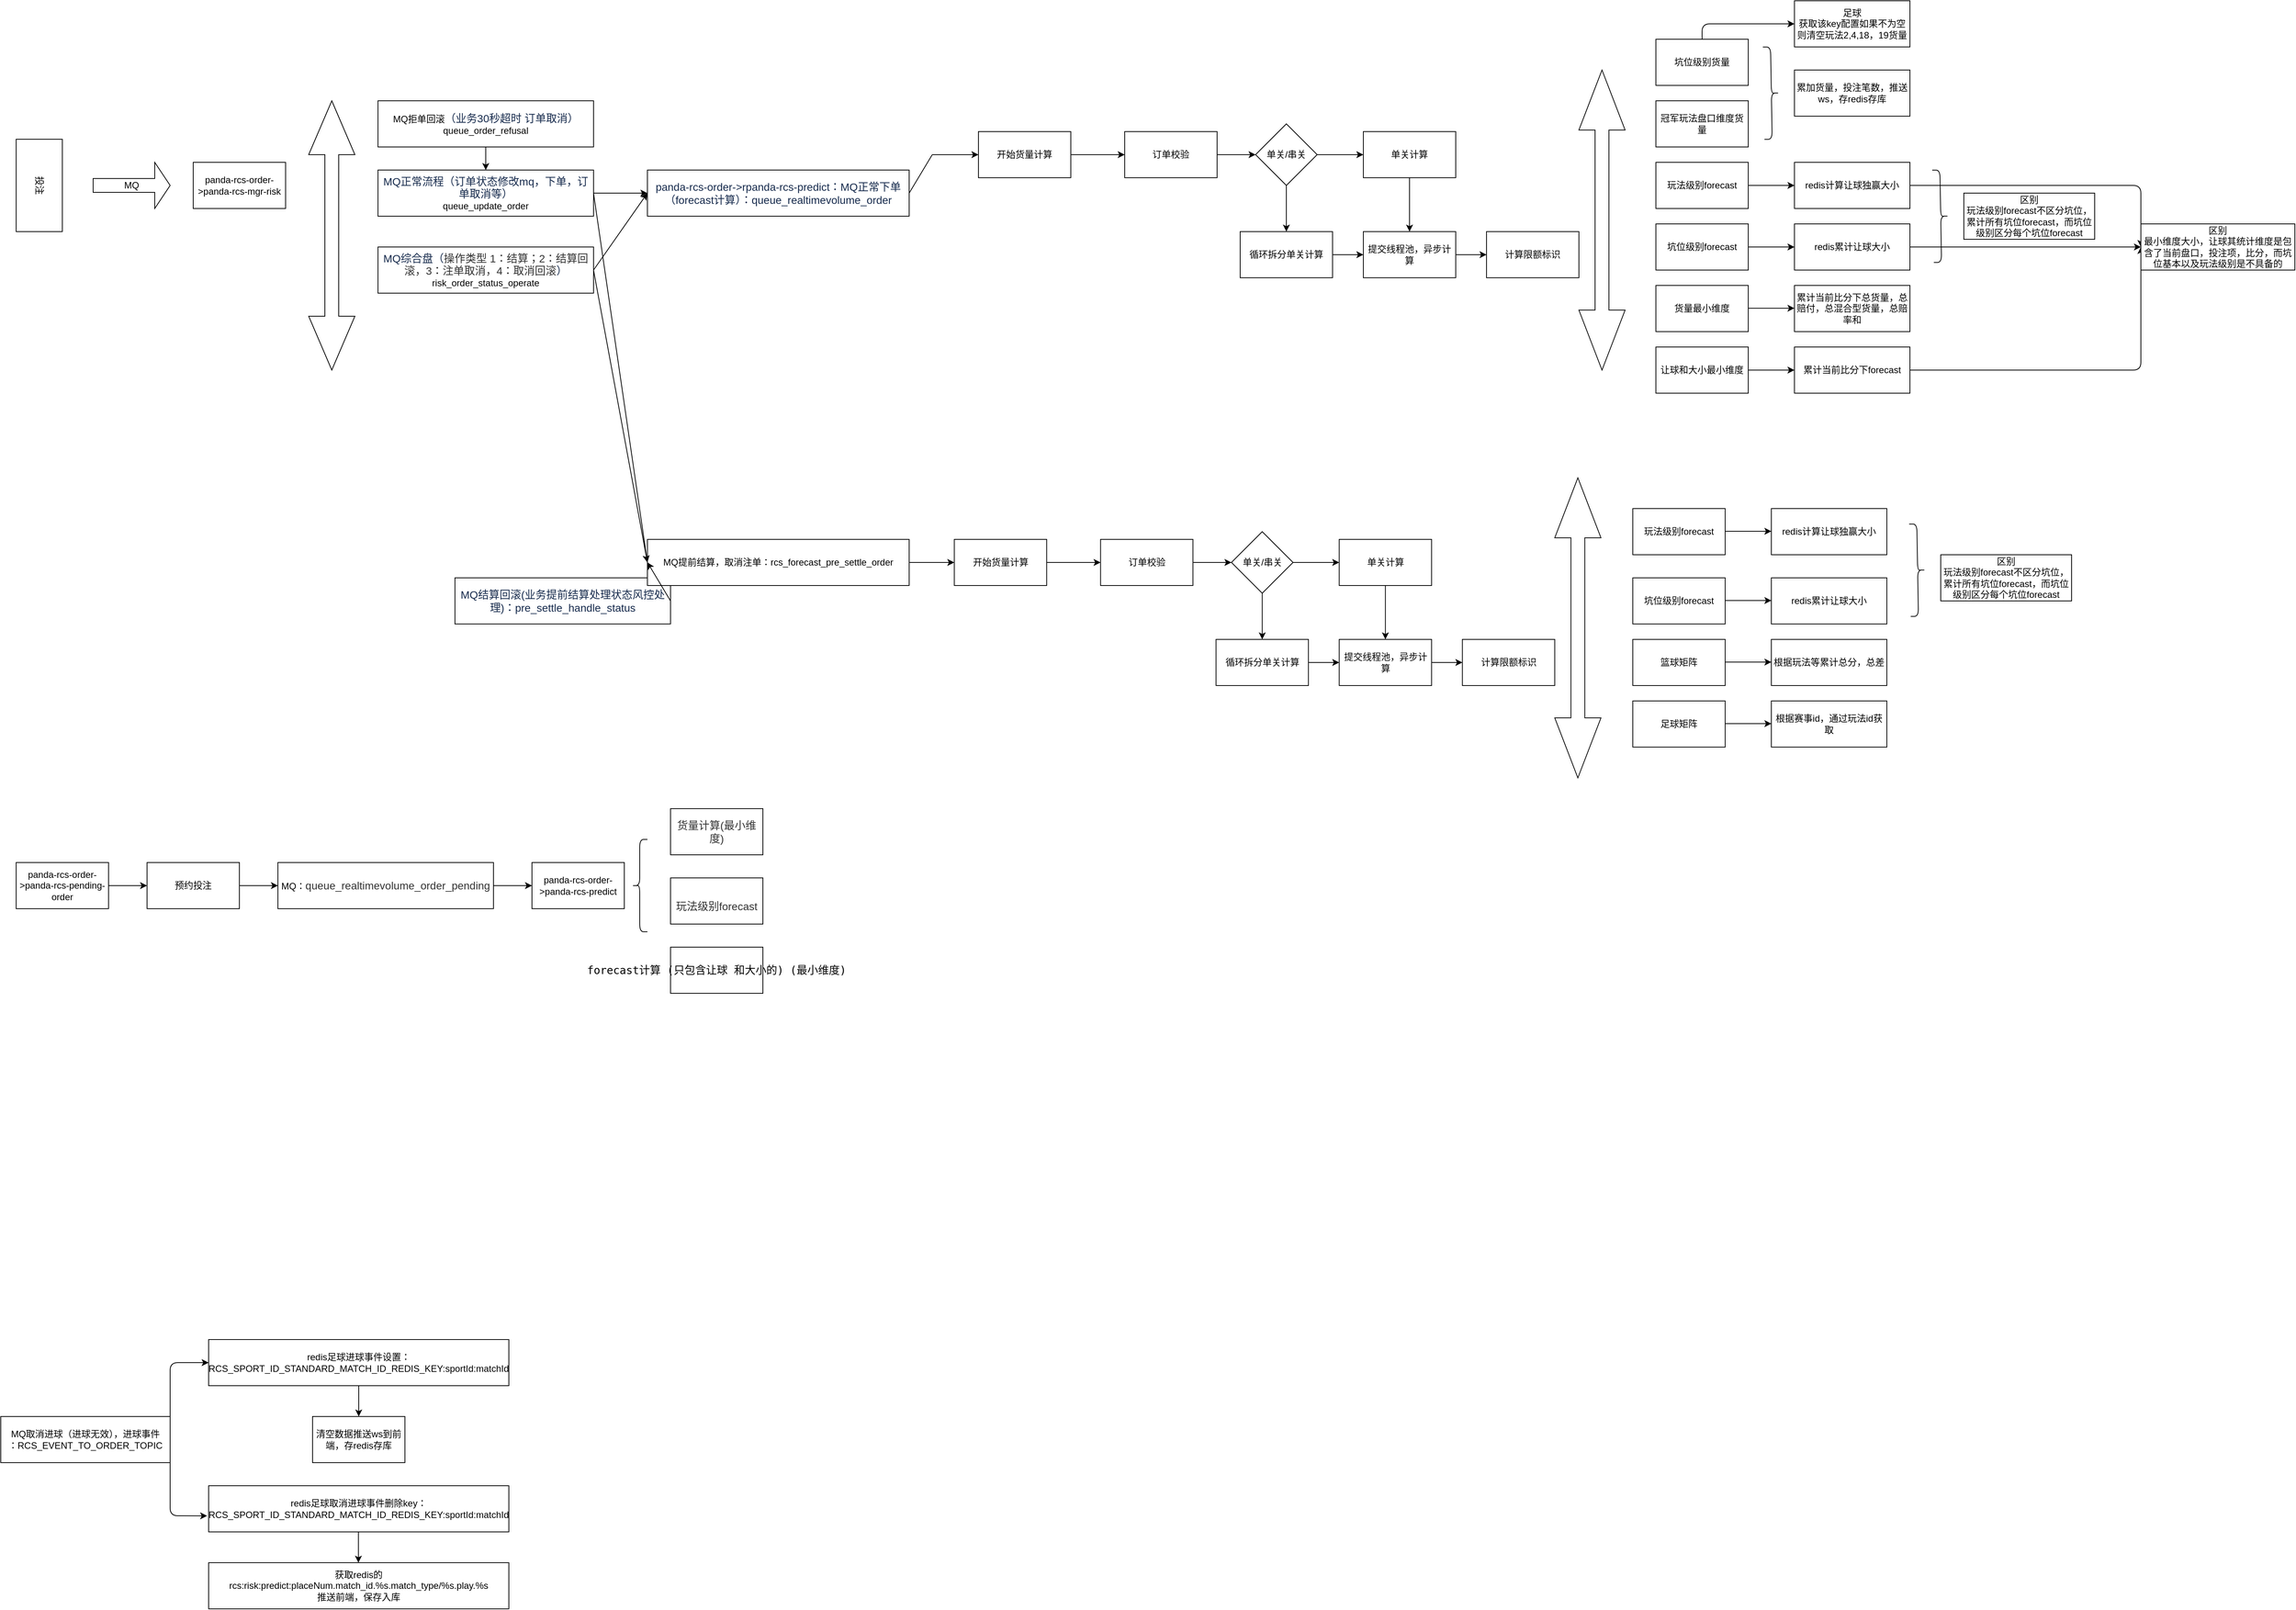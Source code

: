 <mxfile version="13.9.9" type="device"><diagram id="II4olIX8VyzluAFViVc2" name="第 1 页"><mxGraphModel dx="2249" dy="822" grid="1" gridSize="10" guides="1" tooltips="1" connect="1" arrows="1" fold="1" page="1" pageScale="1" pageWidth="827" pageHeight="1169" math="0" shadow="0"><root><mxCell id="0"/><mxCell id="1" parent="0"/><mxCell id="mx_juEQzQ6O7P_k5Ut6b-1" value="投注" style="rounded=0;whiteSpace=wrap;html=1;rotation=90;" parent="1" vertex="1"><mxGeometry x="-110" y="270" width="120" height="60" as="geometry"/></mxCell><mxCell id="mx_juEQzQ6O7P_k5Ut6b-2" value="MQ" style="shape=singleArrow;whiteSpace=wrap;html=1;" parent="1" vertex="1"><mxGeometry x="20" y="270" width="100" height="60" as="geometry"/></mxCell><mxCell id="mx_juEQzQ6O7P_k5Ut6b-3" value="panda-rcs-order-&amp;gt;panda-rcs-mgr-risk" style="rounded=0;whiteSpace=wrap;html=1;" parent="1" vertex="1"><mxGeometry x="150" y="270" width="120" height="60" as="geometry"/></mxCell><mxCell id="mx_juEQzQ6O7P_k5Ut6b-4" value="MQ拒单回滚&lt;span style=&quot;color: rgb(23 , 43 , 77) ; font-family: , &amp;#34;blinkmacsystemfont&amp;#34; , &amp;#34;segoe ui&amp;#34; , &amp;#34;roboto&amp;#34; , &amp;#34;oxygen&amp;#34; , &amp;#34;ubuntu&amp;#34; , &amp;#34;fira sans&amp;#34; , &amp;#34;droid sans&amp;#34; , &amp;#34;helvetica neue&amp;#34; , sans-serif ; font-size: 14px ; background-color: rgb(255 , 255 , 255)&quot;&gt;（业务30秒超时 订单取消）&lt;/span&gt;&lt;br&gt;queue_order_refusal" style="rounded=0;whiteSpace=wrap;html=1;" parent="1" vertex="1"><mxGeometry x="390" y="190" width="280" height="60" as="geometry"/></mxCell><mxCell id="mx_juEQzQ6O7P_k5Ut6b-5" value="&lt;span style=&quot;color: rgb(23 , 43 , 77) ; font-family: , &amp;#34;blinkmacsystemfont&amp;#34; , &amp;#34;segoe ui&amp;#34; , &amp;#34;roboto&amp;#34; , &amp;#34;oxygen&amp;#34; , &amp;#34;ubuntu&amp;#34; , &amp;#34;fira sans&amp;#34; , &amp;#34;droid sans&amp;#34; , &amp;#34;helvetica neue&amp;#34; , sans-serif ; font-size: 14px ; background-color: rgb(255 , 255 , 255)&quot;&gt;MQ正常流程（订单状态修改mq，下单，订单取消等）&lt;/span&gt;&lt;br&gt;queue_update_order" style="rounded=0;whiteSpace=wrap;html=1;" parent="1" vertex="1"><mxGeometry x="390" y="280" width="280" height="60" as="geometry"/></mxCell><mxCell id="mx_juEQzQ6O7P_k5Ut6b-6" value="&lt;span style=&quot;color: rgb(23 , 43 , 77) ; font-family: , &amp;#34;blinkmacsystemfont&amp;#34; , &amp;#34;segoe ui&amp;#34; , &amp;#34;roboto&amp;#34; , &amp;#34;oxygen&amp;#34; , &amp;#34;ubuntu&amp;#34; , &amp;#34;fira sans&amp;#34; , &amp;#34;droid sans&amp;#34; , &amp;#34;helvetica neue&amp;#34; , sans-serif ; font-size: 14px ; background-color: rgb(255 , 255 , 255)&quot;&gt;MQ综合盘（&lt;/span&gt;&lt;span style=&quot;color: rgb(51 , 51 , 51) ; font-family: &amp;#34;helvetica neue&amp;#34; , &amp;#34;helvetica&amp;#34; , &amp;#34;pingfang sc&amp;#34; , &amp;#34;tahoma&amp;#34; , &amp;#34;arial&amp;#34; , sans-serif , ; font-size: 14px ; background-color: rgb(255 , 255 , 255)&quot;&gt;操作类型 1：结算；2：结算回滚，3：注单取消，4：取消回滚&lt;/span&gt;&lt;span style=&quot;color: rgb(23 , 43 , 77) ; font-family: , &amp;#34;blinkmacsystemfont&amp;#34; , &amp;#34;segoe ui&amp;#34; , &amp;#34;roboto&amp;#34; , &amp;#34;oxygen&amp;#34; , &amp;#34;ubuntu&amp;#34; , &amp;#34;fira sans&amp;#34; , &amp;#34;droid sans&amp;#34; , &amp;#34;helvetica neue&amp;#34; , sans-serif ; font-size: 14px ; background-color: rgb(255 , 255 , 255)&quot;&gt;）&lt;/span&gt;&lt;br&gt;risk_order_status_operate" style="rounded=0;whiteSpace=wrap;html=1;" parent="1" vertex="1"><mxGeometry x="390" y="380" width="280" height="60" as="geometry"/></mxCell><mxCell id="mx_juEQzQ6O7P_k5Ut6b-9" value="" style="endArrow=classic;html=1;exitX=0.5;exitY=1;exitDx=0;exitDy=0;entryX=0.5;entryY=0;entryDx=0;entryDy=0;" parent="1" source="mx_juEQzQ6O7P_k5Ut6b-4" target="mx_juEQzQ6O7P_k5Ut6b-5" edge="1"><mxGeometry width="50" height="50" relative="1" as="geometry"><mxPoint x="780" y="290" as="sourcePoint"/><mxPoint x="830" y="240" as="targetPoint"/></mxGeometry></mxCell><mxCell id="mx_juEQzQ6O7P_k5Ut6b-10" value="&lt;span style=&quot;background-color: rgb(255 , 255 , 255)&quot;&gt;&lt;font color=&quot;#172b4d&quot;&gt;&lt;span style=&quot;font-size: 14px&quot;&gt;panda-rcs-order-&amp;gt;rpanda-rcs-predict：MQ正常下单（forecast计算）：queue_realtimevolume_order&lt;/span&gt;&lt;/font&gt;&lt;/span&gt;" style="rounded=0;whiteSpace=wrap;html=1;" parent="1" vertex="1"><mxGeometry x="740" y="280" width="340" height="60" as="geometry"/></mxCell><mxCell id="mx_juEQzQ6O7P_k5Ut6b-14" value="" style="endArrow=classic;html=1;exitX=1;exitY=0.5;exitDx=0;exitDy=0;entryX=0;entryY=0.5;entryDx=0;entryDy=0;" parent="1" source="mx_juEQzQ6O7P_k5Ut6b-5" target="_AdeX7qbnGmQySAtvxyV-44" edge="1"><mxGeometry width="50" height="50" relative="1" as="geometry"><mxPoint x="670" y="350" as="sourcePoint"/><mxPoint x="719" y="510" as="targetPoint"/></mxGeometry></mxCell><mxCell id="mx_juEQzQ6O7P_k5Ut6b-19" value="" style="endArrow=classic;html=1;exitX=1;exitY=0.5;exitDx=0;exitDy=0;entryX=0;entryY=0.5;entryDx=0;entryDy=0;" parent="1" source="mx_juEQzQ6O7P_k5Ut6b-5" target="mx_juEQzQ6O7P_k5Ut6b-10" edge="1"><mxGeometry width="50" height="50" relative="1" as="geometry"><mxPoint x="700" y="300" as="sourcePoint"/><mxPoint x="720" y="220" as="targetPoint"/></mxGeometry></mxCell><mxCell id="mx_juEQzQ6O7P_k5Ut6b-21" value="" style="endArrow=classic;html=1;exitX=1;exitY=0.5;exitDx=0;exitDy=0;entryX=0;entryY=0.5;entryDx=0;entryDy=0;" parent="1" source="mx_juEQzQ6O7P_k5Ut6b-6" target="mx_juEQzQ6O7P_k5Ut6b-10" edge="1"><mxGeometry width="50" height="50" relative="1" as="geometry"><mxPoint x="820" y="470" as="sourcePoint"/><mxPoint x="726" y="227" as="targetPoint"/></mxGeometry></mxCell><mxCell id="mx_juEQzQ6O7P_k5Ut6b-24" value="" style="shape=doubleArrow;direction=south;whiteSpace=wrap;html=1;" parent="1" vertex="1"><mxGeometry x="300" y="190" width="60" height="350" as="geometry"/></mxCell><mxCell id="mx_juEQzQ6O7P_k5Ut6b-25" value="" style="endArrow=classic;html=1;" parent="1" edge="1"><mxGeometry width="50" height="50" relative="1" as="geometry"><mxPoint x="1110" y="260" as="sourcePoint"/><mxPoint x="1170" y="260" as="targetPoint"/></mxGeometry></mxCell><mxCell id="mx_juEQzQ6O7P_k5Ut6b-26" value="开始货量计算" style="rounded=0;whiteSpace=wrap;html=1;" parent="1" vertex="1"><mxGeometry x="1170" y="230" width="120" height="60" as="geometry"/></mxCell><mxCell id="mx_juEQzQ6O7P_k5Ut6b-27" value="订单校验" style="rounded=0;whiteSpace=wrap;html=1;" parent="1" vertex="1"><mxGeometry x="1360" y="230" width="120" height="60" as="geometry"/></mxCell><mxCell id="mx_juEQzQ6O7P_k5Ut6b-28" value="单关/串关" style="rhombus;whiteSpace=wrap;html=1;" parent="1" vertex="1"><mxGeometry x="1530" y="220" width="80" height="80" as="geometry"/></mxCell><mxCell id="mx_juEQzQ6O7P_k5Ut6b-29" value="" style="endArrow=classic;html=1;exitX=0.5;exitY=1;exitDx=0;exitDy=0;entryX=0.5;entryY=0;entryDx=0;entryDy=0;" parent="1" source="mx_juEQzQ6O7P_k5Ut6b-28" target="mx_juEQzQ6O7P_k5Ut6b-30" edge="1"><mxGeometry width="50" height="50" relative="1" as="geometry"><mxPoint x="1580" y="400" as="sourcePoint"/><mxPoint x="1560" y="360" as="targetPoint"/></mxGeometry></mxCell><mxCell id="mx_juEQzQ6O7P_k5Ut6b-30" value="循环拆分单关计算" style="rounded=0;whiteSpace=wrap;html=1;" parent="1" vertex="1"><mxGeometry x="1510" y="360" width="120" height="60" as="geometry"/></mxCell><mxCell id="mx_juEQzQ6O7P_k5Ut6b-31" value="" style="endArrow=classic;html=1;exitX=1;exitY=0.5;exitDx=0;exitDy=0;" parent="1" source="mx_juEQzQ6O7P_k5Ut6b-28" edge="1"><mxGeometry width="50" height="50" relative="1" as="geometry"><mxPoint x="1610" y="300" as="sourcePoint"/><mxPoint x="1670" y="260" as="targetPoint"/></mxGeometry></mxCell><mxCell id="mx_juEQzQ6O7P_k5Ut6b-33" value="" style="endArrow=classic;html=1;" parent="1" source="mx_juEQzQ6O7P_k5Ut6b-27" edge="1"><mxGeometry width="50" height="50" relative="1" as="geometry"><mxPoint x="1480" y="310" as="sourcePoint"/><mxPoint x="1530" y="260" as="targetPoint"/></mxGeometry></mxCell><mxCell id="mx_juEQzQ6O7P_k5Ut6b-34" value="" style="endArrow=classic;html=1;exitX=1;exitY=0.5;exitDx=0;exitDy=0;" parent="1" source="mx_juEQzQ6O7P_k5Ut6b-26" target="mx_juEQzQ6O7P_k5Ut6b-27" edge="1"><mxGeometry width="50" height="50" relative="1" as="geometry"><mxPoint x="1350" y="230" as="sourcePoint"/><mxPoint x="1400" y="180" as="targetPoint"/></mxGeometry></mxCell><mxCell id="mx_juEQzQ6O7P_k5Ut6b-35" value="" style="endArrow=none;html=1;exitX=1;exitY=0.5;exitDx=0;exitDy=0;" parent="1" source="mx_juEQzQ6O7P_k5Ut6b-10" edge="1"><mxGeometry width="50" height="50" relative="1" as="geometry"><mxPoint x="1070" y="250" as="sourcePoint"/><mxPoint x="1110" y="260" as="targetPoint"/><Array as="points"/></mxGeometry></mxCell><mxCell id="mx_juEQzQ6O7P_k5Ut6b-37" value="单关计算" style="rounded=0;whiteSpace=wrap;html=1;" parent="1" vertex="1"><mxGeometry x="1670" y="230" width="120" height="60" as="geometry"/></mxCell><mxCell id="mx_juEQzQ6O7P_k5Ut6b-38" value="" style="endArrow=classic;html=1;exitX=0.5;exitY=1;exitDx=0;exitDy=0;entryX=0.5;entryY=0;entryDx=0;entryDy=0;" parent="1" source="mx_juEQzQ6O7P_k5Ut6b-37" target="mx_juEQzQ6O7P_k5Ut6b-39" edge="1"><mxGeometry width="50" height="50" relative="1" as="geometry"><mxPoint x="1720" y="300" as="sourcePoint"/><mxPoint x="1730" y="370" as="targetPoint"/></mxGeometry></mxCell><mxCell id="mx_juEQzQ6O7P_k5Ut6b-39" value="提交线程池，异步计算" style="rounded=0;whiteSpace=wrap;html=1;" parent="1" vertex="1"><mxGeometry x="1670" y="360" width="120" height="60" as="geometry"/></mxCell><mxCell id="mx_juEQzQ6O7P_k5Ut6b-40" value="" style="endArrow=classic;html=1;exitX=1;exitY=0.5;exitDx=0;exitDy=0;entryX=0;entryY=0.5;entryDx=0;entryDy=0;" parent="1" source="mx_juEQzQ6O7P_k5Ut6b-30" target="mx_juEQzQ6O7P_k5Ut6b-39" edge="1"><mxGeometry width="50" height="50" relative="1" as="geometry"><mxPoint x="1880" y="320" as="sourcePoint"/><mxPoint x="1930" y="270" as="targetPoint"/></mxGeometry></mxCell><mxCell id="mx_juEQzQ6O7P_k5Ut6b-41" value="计算限额标识" style="rounded=0;whiteSpace=wrap;html=1;" parent="1" vertex="1"><mxGeometry x="1830" y="360" width="120" height="60" as="geometry"/></mxCell><mxCell id="mx_juEQzQ6O7P_k5Ut6b-42" value="" style="endArrow=classic;html=1;exitX=1;exitY=0.5;exitDx=0;exitDy=0;" parent="1" source="mx_juEQzQ6O7P_k5Ut6b-39" edge="1"><mxGeometry width="50" height="50" relative="1" as="geometry"><mxPoint x="1800" y="430" as="sourcePoint"/><mxPoint x="1830" y="390" as="targetPoint"/><Array as="points"><mxPoint x="1830" y="390"/></Array></mxGeometry></mxCell><mxCell id="mx_juEQzQ6O7P_k5Ut6b-44" value="" style="shape=doubleArrow;direction=south;whiteSpace=wrap;html=1;" parent="1" vertex="1"><mxGeometry x="1950" y="150" width="60" height="390" as="geometry"/></mxCell><mxCell id="mx_juEQzQ6O7P_k5Ut6b-45" value="坑位级别货量" style="rounded=0;whiteSpace=wrap;html=1;" parent="1" vertex="1"><mxGeometry x="2050" y="110" width="120" height="60" as="geometry"/></mxCell><mxCell id="mx_juEQzQ6O7P_k5Ut6b-46" value="冠军玩法盘口维度货量" style="rounded=0;whiteSpace=wrap;html=1;" parent="1" vertex="1"><mxGeometry x="2050" y="190" width="120" height="60" as="geometry"/></mxCell><mxCell id="mx_juEQzQ6O7P_k5Ut6b-47" value="玩法级别forecast" style="rounded=0;whiteSpace=wrap;html=1;" parent="1" vertex="1"><mxGeometry x="2050" y="270" width="120" height="60" as="geometry"/></mxCell><mxCell id="mx_juEQzQ6O7P_k5Ut6b-48" value="坑位级别forecast" style="rounded=0;whiteSpace=wrap;html=1;" parent="1" vertex="1"><mxGeometry x="2050" y="350" width="120" height="60" as="geometry"/></mxCell><mxCell id="mx_juEQzQ6O7P_k5Ut6b-49" value="货量最小维度" style="rounded=0;whiteSpace=wrap;html=1;" parent="1" vertex="1"><mxGeometry x="2050" y="430" width="120" height="60" as="geometry"/></mxCell><mxCell id="mx_juEQzQ6O7P_k5Ut6b-50" value="让球和大小最小维度" style="rounded=0;whiteSpace=wrap;html=1;" parent="1" vertex="1"><mxGeometry x="2050" y="510" width="120" height="60" as="geometry"/></mxCell><mxCell id="mx_juEQzQ6O7P_k5Ut6b-51" value="篮球矩阵" style="rounded=0;whiteSpace=wrap;html=1;" parent="1" vertex="1"><mxGeometry x="2020" y="890" width="120" height="60" as="geometry"/></mxCell><mxCell id="mx_juEQzQ6O7P_k5Ut6b-52" value="足球矩阵" style="rounded=0;whiteSpace=wrap;html=1;" parent="1" vertex="1"><mxGeometry x="2020" y="970" width="120" height="60" as="geometry"/></mxCell><mxCell id="mx_juEQzQ6O7P_k5Ut6b-53" value="" style="shape=curlyBracket;whiteSpace=wrap;html=1;rounded=1;rotation=-181;size=0.5;" parent="1" vertex="1"><mxGeometry x="2190" y="120" width="20" height="120" as="geometry"/></mxCell><mxCell id="mx_juEQzQ6O7P_k5Ut6b-55" value="累加货量，投注笔数，推送ws，存redis存库" style="rounded=0;whiteSpace=wrap;html=1;" parent="1" vertex="1"><mxGeometry x="2230" y="150" width="150" height="60" as="geometry"/></mxCell><mxCell id="mx_juEQzQ6O7P_k5Ut6b-56" value="" style="endArrow=classic;html=1;exitX=1;exitY=0.5;exitDx=0;exitDy=0;entryX=0;entryY=0.5;entryDx=0;entryDy=0;" parent="1" source="mx_juEQzQ6O7P_k5Ut6b-47" target="mx_juEQzQ6O7P_k5Ut6b-58" edge="1"><mxGeometry width="50" height="50" relative="1" as="geometry"><mxPoint x="2210" y="330" as="sourcePoint"/><mxPoint x="2220" y="300" as="targetPoint"/></mxGeometry></mxCell><mxCell id="mx_juEQzQ6O7P_k5Ut6b-57" value="" style="endArrow=classic;html=1;entryX=0;entryY=0.5;entryDx=0;entryDy=0;" parent="1" target="mx_juEQzQ6O7P_k5Ut6b-59" edge="1"><mxGeometry width="50" height="50" relative="1" as="geometry"><mxPoint x="2170" y="380" as="sourcePoint"/><mxPoint x="2220" y="380" as="targetPoint"/></mxGeometry></mxCell><mxCell id="mx_juEQzQ6O7P_k5Ut6b-58" value="redis计算让球独赢大小" style="rounded=0;whiteSpace=wrap;html=1;" parent="1" vertex="1"><mxGeometry x="2230" y="270" width="150" height="60" as="geometry"/></mxCell><mxCell id="mx_juEQzQ6O7P_k5Ut6b-59" value="redis累计让球大小" style="rounded=0;whiteSpace=wrap;html=1;" parent="1" vertex="1"><mxGeometry x="2230" y="350" width="150" height="60" as="geometry"/></mxCell><mxCell id="mx_juEQzQ6O7P_k5Ut6b-63" value="累计当前比分下总货量，总赔付，总混合型货量，总赔率和" style="rounded=0;whiteSpace=wrap;html=1;" parent="1" vertex="1"><mxGeometry x="2230" y="430" width="150" height="60" as="geometry"/></mxCell><mxCell id="mx_juEQzQ6O7P_k5Ut6b-64" value="" style="endArrow=classic;html=1;entryX=0;entryY=0.5;entryDx=0;entryDy=0;" parent="1" edge="1"><mxGeometry width="50" height="50" relative="1" as="geometry"><mxPoint x="2170" y="459.58" as="sourcePoint"/><mxPoint x="2230" y="459.58" as="targetPoint"/></mxGeometry></mxCell><mxCell id="mx_juEQzQ6O7P_k5Ut6b-65" value="" style="endArrow=classic;html=1;entryX=0;entryY=0.5;entryDx=0;entryDy=0;" parent="1" edge="1"><mxGeometry width="50" height="50" relative="1" as="geometry"><mxPoint x="2170" y="540" as="sourcePoint"/><mxPoint x="2230" y="540" as="targetPoint"/></mxGeometry></mxCell><mxCell id="mx_juEQzQ6O7P_k5Ut6b-66" value="" style="endArrow=classic;html=1;entryX=0;entryY=0.5;entryDx=0;entryDy=0;" parent="1" edge="1"><mxGeometry width="50" height="50" relative="1" as="geometry"><mxPoint x="2140" y="919.5" as="sourcePoint"/><mxPoint x="2200" y="919.5" as="targetPoint"/></mxGeometry></mxCell><mxCell id="mx_juEQzQ6O7P_k5Ut6b-67" value="" style="endArrow=classic;html=1;entryX=0;entryY=0.5;entryDx=0;entryDy=0;" parent="1" edge="1"><mxGeometry width="50" height="50" relative="1" as="geometry"><mxPoint x="2140" y="999.5" as="sourcePoint"/><mxPoint x="2200" y="999.5" as="targetPoint"/></mxGeometry></mxCell><mxCell id="mx_juEQzQ6O7P_k5Ut6b-69" value="累计当前比分下forecast" style="rounded=0;whiteSpace=wrap;html=1;" parent="1" vertex="1"><mxGeometry x="2230" y="510" width="150" height="60" as="geometry"/></mxCell><mxCell id="mx_juEQzQ6O7P_k5Ut6b-70" value="根据玩法等累计总分，总差" style="rounded=0;whiteSpace=wrap;html=1;" parent="1" vertex="1"><mxGeometry x="2200" y="890" width="150" height="60" as="geometry"/></mxCell><mxCell id="mx_juEQzQ6O7P_k5Ut6b-71" value="根据赛事id，通过玩法id获取" style="rounded=0;whiteSpace=wrap;html=1;" parent="1" vertex="1"><mxGeometry x="2200" y="970" width="150" height="60" as="geometry"/></mxCell><mxCell id="mx_juEQzQ6O7P_k5Ut6b-72" value="区别&lt;br&gt;玩法级别forecast不区分坑位，累计所有坑位forecast，而坑位级别区分每个坑位forecast" style="rounded=0;whiteSpace=wrap;html=1;" parent="1" vertex="1"><mxGeometry x="2450" y="310" width="170" height="60" as="geometry"/></mxCell><mxCell id="mx_juEQzQ6O7P_k5Ut6b-73" value="" style="shape=curlyBracket;whiteSpace=wrap;html=1;rounded=1;rotation=-181;size=0.5;" parent="1" vertex="1"><mxGeometry x="2410" y="280" width="20" height="120" as="geometry"/></mxCell><mxCell id="mx_juEQzQ6O7P_k5Ut6b-74" value="足球&lt;br&gt;获取该key配置如果不为空则清空玩法2,4,18，19货量" style="rounded=0;whiteSpace=wrap;html=1;" parent="1" vertex="1"><mxGeometry x="2230" y="60" width="150" height="60" as="geometry"/></mxCell><mxCell id="mx_juEQzQ6O7P_k5Ut6b-75" value="" style="endArrow=classic;html=1;exitX=0.5;exitY=0;exitDx=0;exitDy=0;entryX=0;entryY=0.5;entryDx=0;entryDy=0;" parent="1" source="mx_juEQzQ6O7P_k5Ut6b-45" target="mx_juEQzQ6O7P_k5Ut6b-74" edge="1"><mxGeometry width="50" height="50" relative="1" as="geometry"><mxPoint x="2140" y="120" as="sourcePoint"/><mxPoint x="2190" y="70" as="targetPoint"/><Array as="points"><mxPoint x="2110" y="90"/></Array></mxGeometry></mxCell><mxCell id="mx_juEQzQ6O7P_k5Ut6b-76" value="" style="endArrow=classic;html=1;exitX=1;exitY=0.5;exitDx=0;exitDy=0;entryX=0;entryY=0.5;entryDx=0;entryDy=0;" parent="1" source="mx_juEQzQ6O7P_k5Ut6b-58" target="mx_juEQzQ6O7P_k5Ut6b-79" edge="1"><mxGeometry width="50" height="50" relative="1" as="geometry"><mxPoint x="2610" y="300" as="sourcePoint"/><mxPoint x="2680" y="300" as="targetPoint"/><Array as="points"><mxPoint x="2680" y="300"/></Array></mxGeometry></mxCell><mxCell id="mx_juEQzQ6O7P_k5Ut6b-77" value="" style="endArrow=classic;html=1;exitX=1;exitY=0.5;exitDx=0;exitDy=0;" parent="1" source="mx_juEQzQ6O7P_k5Ut6b-59" edge="1"><mxGeometry width="50" height="50" relative="1" as="geometry"><mxPoint x="2630" y="440" as="sourcePoint"/><mxPoint x="2680" y="380" as="targetPoint"/><Array as="points"><mxPoint x="2670" y="380"/></Array></mxGeometry></mxCell><mxCell id="mx_juEQzQ6O7P_k5Ut6b-78" value="" style="endArrow=classic;html=1;exitX=1;exitY=0.5;exitDx=0;exitDy=0;entryX=0;entryY=0.5;entryDx=0;entryDy=0;" parent="1" target="mx_juEQzQ6O7P_k5Ut6b-79" edge="1"><mxGeometry width="50" height="50" relative="1" as="geometry"><mxPoint x="2380" y="540" as="sourcePoint"/><mxPoint x="2670" y="400" as="targetPoint"/><Array as="points"><mxPoint x="2680" y="540"/></Array></mxGeometry></mxCell><mxCell id="mx_juEQzQ6O7P_k5Ut6b-79" value="区别&lt;br&gt;最小维度大小，让球其统计维度是包含了当前盘口，投注项，比分，而坑位基本以及玩法级别是不具备的" style="rounded=0;whiteSpace=wrap;html=1;" parent="1" vertex="1"><mxGeometry x="2680" y="350" width="200" height="60" as="geometry"/></mxCell><mxCell id="mx_juEQzQ6O7P_k5Ut6b-80" value="MQ取消进球（进球无效），进球事件&lt;br&gt;：RCS_EVENT_TO_ORDER_TOPIC" style="rounded=0;whiteSpace=wrap;html=1;" parent="1" vertex="1"><mxGeometry x="-100" y="1900" width="220" height="60" as="geometry"/></mxCell><mxCell id="mx_juEQzQ6O7P_k5Ut6b-82" value="redis足球进球事件设置：RCS_SPORT_ID_STANDARD_MATCH_ID_REDIS_KEY:sportId:matchId" style="rounded=0;whiteSpace=wrap;html=1;" parent="1" vertex="1"><mxGeometry x="170" y="1800" width="390" height="60" as="geometry"/></mxCell><mxCell id="mx_juEQzQ6O7P_k5Ut6b-83" value="清空数据推送ws到前端，存redis存库" style="rounded=0;whiteSpace=wrap;html=1;" parent="1" vertex="1"><mxGeometry x="305" y="1900" width="120" height="60" as="geometry"/></mxCell><mxCell id="mx_juEQzQ6O7P_k5Ut6b-85" value="redis足球取消进球事件删除key：RCS_SPORT_ID_STANDARD_MATCH_ID_REDIS_KEY:sportId:matchId" style="rounded=0;whiteSpace=wrap;html=1;" parent="1" vertex="1"><mxGeometry x="170" y="1990" width="390" height="60" as="geometry"/></mxCell><mxCell id="mx_juEQzQ6O7P_k5Ut6b-87" value="" style="endArrow=classic;html=1;exitX=1;exitY=0.5;exitDx=0;exitDy=0;entryX=-0.005;entryY=0.653;entryDx=0;entryDy=0;entryPerimeter=0;" parent="1" source="mx_juEQzQ6O7P_k5Ut6b-80" target="mx_juEQzQ6O7P_k5Ut6b-85" edge="1"><mxGeometry width="50" height="50" relative="1" as="geometry"><mxPoint x="200" y="1950" as="sourcePoint"/><mxPoint x="250" y="1900" as="targetPoint"/><Array as="points"><mxPoint x="120" y="2029"/></Array></mxGeometry></mxCell><mxCell id="mx_juEQzQ6O7P_k5Ut6b-88" value="" style="endArrow=classic;html=1;entryX=0;entryY=0.5;entryDx=0;entryDy=0;" parent="1" target="mx_juEQzQ6O7P_k5Ut6b-82" edge="1"><mxGeometry width="50" height="50" relative="1" as="geometry"><mxPoint x="120" y="1940" as="sourcePoint"/><mxPoint x="250" y="1920" as="targetPoint"/><Array as="points"><mxPoint x="120" y="1830"/></Array></mxGeometry></mxCell><mxCell id="mx_juEQzQ6O7P_k5Ut6b-89" value="" style="endArrow=classic;html=1;exitX=0.5;exitY=1;exitDx=0;exitDy=0;entryX=0.5;entryY=0;entryDx=0;entryDy=0;" parent="1" source="mx_juEQzQ6O7P_k5Ut6b-82" target="mx_juEQzQ6O7P_k5Ut6b-83" edge="1"><mxGeometry width="50" height="50" relative="1" as="geometry"><mxPoint x="510" y="1930" as="sourcePoint"/><mxPoint x="560" y="1880" as="targetPoint"/></mxGeometry></mxCell><mxCell id="mx_juEQzQ6O7P_k5Ut6b-90" value="" style="endArrow=classic;html=1;exitX=0.5;exitY=1;exitDx=0;exitDy=0;entryX=0.5;entryY=0;entryDx=0;entryDy=0;" parent="1" edge="1"><mxGeometry width="50" height="50" relative="1" as="geometry"><mxPoint x="364.58" y="2050" as="sourcePoint"/><mxPoint x="364.58" y="2090" as="targetPoint"/></mxGeometry></mxCell><mxCell id="mx_juEQzQ6O7P_k5Ut6b-91" value="获取redis的rcs:risk:predict:placeNum.match_id.%s.match_type/%s.play.%s&lt;br&gt;推送前端，保存入库" style="rounded=0;whiteSpace=wrap;html=1;" parent="1" vertex="1"><mxGeometry x="170" y="2090" width="390" height="60" as="geometry"/></mxCell><mxCell id="WPq93tW43JAgzrvPtFub-1" value="预约投注" style="rounded=0;whiteSpace=wrap;html=1;" parent="1" vertex="1"><mxGeometry x="90" y="1180" width="120" height="60" as="geometry"/></mxCell><mxCell id="WPq93tW43JAgzrvPtFub-2" value="MQ：&lt;span style=&quot;color: rgb(51 , 51 , 51) ; font-family: &amp;#34;helvetica neue&amp;#34; , &amp;#34;helvetica&amp;#34; , &amp;#34;pingfang sc&amp;#34; , &amp;#34;tahoma&amp;#34; , &amp;#34;arial&amp;#34; , sans-serif , ; font-size: 14px ; background-color: rgb(255 , 255 , 255)&quot;&gt;queue_realtimevolume_order_pending&lt;/span&gt;" style="rounded=0;whiteSpace=wrap;html=1;" parent="1" vertex="1"><mxGeometry x="260" y="1180" width="280" height="60" as="geometry"/></mxCell><mxCell id="WPq93tW43JAgzrvPtFub-3" value="panda-rcs-order-&amp;gt;panda-rcs-pending-order" style="rounded=0;whiteSpace=wrap;html=1;" parent="1" vertex="1"><mxGeometry x="-80" y="1180" width="120" height="60" as="geometry"/></mxCell><mxCell id="WPq93tW43JAgzrvPtFub-4" value="panda-rcs-order-&amp;gt;panda-rcs-predict" style="rounded=0;whiteSpace=wrap;html=1;" parent="1" vertex="1"><mxGeometry x="590" y="1180" width="120" height="60" as="geometry"/></mxCell><mxCell id="WPq93tW43JAgzrvPtFub-5" value="&lt;span style=&quot;color: rgb(51 , 51 , 51) ; font-family: &amp;#34;helvetica neue&amp;#34; , &amp;#34;helvetica&amp;#34; , &amp;#34;pingfang sc&amp;#34; , &amp;#34;tahoma&amp;#34; , &amp;#34;arial&amp;#34; , sans-serif , ; font-size: 14px ; background-color: rgb(255 , 255 , 255)&quot;&gt;货量计算(最小维度)&lt;/span&gt;" style="rounded=0;whiteSpace=wrap;html=1;" parent="1" vertex="1"><mxGeometry x="770" y="1110" width="120" height="60" as="geometry"/></mxCell><mxCell id="WPq93tW43JAgzrvPtFub-6" value="&lt;pre style=&quot;font-size: 10.5pt&quot;&gt;&lt;/pre&gt;&lt;span style=&quot;color: rgb(51 , 51 , 51) ; font-family: &amp;#34;helvetica neue&amp;#34; , &amp;#34;helvetica&amp;#34; , &amp;#34;pingfang sc&amp;#34; , &amp;#34;tahoma&amp;#34; , &amp;#34;arial&amp;#34; , sans-serif , ; font-size: 14px ; background-color: rgb(255 , 255 , 255)&quot;&gt;玩法级别forecast&lt;/span&gt;" style="rounded=0;whiteSpace=wrap;html=1;" parent="1" vertex="1"><mxGeometry x="770" y="1200" width="120" height="60" as="geometry"/></mxCell><mxCell id="WPq93tW43JAgzrvPtFub-7" value="&lt;pre style=&quot;font-size: 10.5pt&quot;&gt;&lt;pre style=&quot;font-size: 10.5pt&quot;&gt;forecast计算 (只包含让球 和大小的) (最小维度)&lt;/pre&gt;&lt;/pre&gt;" style="rounded=0;whiteSpace=wrap;html=1;" parent="1" vertex="1"><mxGeometry x="770" y="1290" width="120" height="60" as="geometry"/></mxCell><mxCell id="WPq93tW43JAgzrvPtFub-8" value="" style="shape=curlyBracket;whiteSpace=wrap;html=1;rounded=1;rotation=0;size=0.5;" parent="1" vertex="1"><mxGeometry x="720" y="1150" width="20" height="120" as="geometry"/></mxCell><mxCell id="WPq93tW43JAgzrvPtFub-10" value="" style="endArrow=classic;html=1;exitX=1;exitY=0.5;exitDx=0;exitDy=0;entryX=0;entryY=0.5;entryDx=0;entryDy=0;" parent="1" source="WPq93tW43JAgzrvPtFub-3" target="WPq93tW43JAgzrvPtFub-1" edge="1"><mxGeometry width="50" height="50" relative="1" as="geometry"><mxPoint x="130" y="1250" as="sourcePoint"/><mxPoint x="180" y="1200" as="targetPoint"/></mxGeometry></mxCell><mxCell id="WPq93tW43JAgzrvPtFub-12" value="" style="endArrow=classic;html=1;exitX=1;exitY=0.5;exitDx=0;exitDy=0;entryX=0;entryY=0.5;entryDx=0;entryDy=0;" parent="1" source="WPq93tW43JAgzrvPtFub-1" target="WPq93tW43JAgzrvPtFub-2" edge="1"><mxGeometry width="50" height="50" relative="1" as="geometry"><mxPoint x="260" y="1250" as="sourcePoint"/><mxPoint x="300" y="1200" as="targetPoint"/></mxGeometry></mxCell><mxCell id="WPq93tW43JAgzrvPtFub-13" value="" style="endArrow=classic;html=1;exitX=1;exitY=0.5;exitDx=0;exitDy=0;" parent="1" source="WPq93tW43JAgzrvPtFub-2" target="WPq93tW43JAgzrvPtFub-4" edge="1"><mxGeometry width="50" height="50" relative="1" as="geometry"><mxPoint x="600" y="1320" as="sourcePoint"/><mxPoint x="650" y="1270" as="targetPoint"/></mxGeometry></mxCell><mxCell id="_AdeX7qbnGmQySAtvxyV-2" value="坑位级别forecast" style="rounded=0;whiteSpace=wrap;html=1;" parent="1" vertex="1"><mxGeometry x="2020" y="810" width="120" height="60" as="geometry"/></mxCell><mxCell id="_AdeX7qbnGmQySAtvxyV-3" value="玩法级别forecast" style="rounded=0;whiteSpace=wrap;html=1;" parent="1" vertex="1"><mxGeometry x="2020" y="720" width="120" height="60" as="geometry"/></mxCell><mxCell id="_AdeX7qbnGmQySAtvxyV-4" value="" style="endArrow=classic;html=1;entryX=0;entryY=0.5;entryDx=0;entryDy=0;" parent="1" edge="1"><mxGeometry width="50" height="50" relative="1" as="geometry"><mxPoint x="2140" y="839.5" as="sourcePoint"/><mxPoint x="2200" y="839.5" as="targetPoint"/></mxGeometry></mxCell><mxCell id="_AdeX7qbnGmQySAtvxyV-5" value="" style="endArrow=classic;html=1;entryX=0;entryY=0.5;entryDx=0;entryDy=0;" parent="1" edge="1"><mxGeometry width="50" height="50" relative="1" as="geometry"><mxPoint x="2140" y="749.5" as="sourcePoint"/><mxPoint x="2200" y="749.5" as="targetPoint"/></mxGeometry></mxCell><mxCell id="_AdeX7qbnGmQySAtvxyV-8" value="redis计算让球独赢大小" style="rounded=0;whiteSpace=wrap;html=1;" parent="1" vertex="1"><mxGeometry x="2200" y="720" width="150" height="60" as="geometry"/></mxCell><mxCell id="_AdeX7qbnGmQySAtvxyV-9" value="redis累计让球大小" style="rounded=0;whiteSpace=wrap;html=1;" parent="1" vertex="1"><mxGeometry x="2200" y="810" width="150" height="60" as="geometry"/></mxCell><mxCell id="_AdeX7qbnGmQySAtvxyV-21" value="" style="shape=curlyBracket;whiteSpace=wrap;html=1;rounded=1;rotation=-181;size=0.5;" parent="1" vertex="1"><mxGeometry x="2380" y="740" width="20" height="120" as="geometry"/></mxCell><mxCell id="_AdeX7qbnGmQySAtvxyV-22" value="区别&lt;br&gt;玩法级别forecast不区分坑位，累计所有坑位forecast，而坑位级别区分每个坑位forecast" style="rounded=0;whiteSpace=wrap;html=1;" parent="1" vertex="1"><mxGeometry x="2420" y="780" width="170" height="60" as="geometry"/></mxCell><mxCell id="_AdeX7qbnGmQySAtvxyV-25" value="" style="endArrow=classic;html=1;" parent="1" edge="1"><mxGeometry width="50" height="50" relative="1" as="geometry"><mxPoint x="1078.64" y="790" as="sourcePoint"/><mxPoint x="1138.64" y="790" as="targetPoint"/></mxGeometry></mxCell><mxCell id="_AdeX7qbnGmQySAtvxyV-26" value="开始货量计算" style="rounded=0;whiteSpace=wrap;html=1;" parent="1" vertex="1"><mxGeometry x="1138.64" y="760" width="120" height="60" as="geometry"/></mxCell><mxCell id="_AdeX7qbnGmQySAtvxyV-27" value="订单校验" style="rounded=0;whiteSpace=wrap;html=1;" parent="1" vertex="1"><mxGeometry x="1328.64" y="760" width="120" height="60" as="geometry"/></mxCell><mxCell id="_AdeX7qbnGmQySAtvxyV-28" value="单关/串关" style="rhombus;whiteSpace=wrap;html=1;" parent="1" vertex="1"><mxGeometry x="1498.64" y="750" width="80" height="80" as="geometry"/></mxCell><mxCell id="_AdeX7qbnGmQySAtvxyV-29" value="" style="endArrow=classic;html=1;exitX=0.5;exitY=1;exitDx=0;exitDy=0;entryX=0.5;entryY=0;entryDx=0;entryDy=0;" parent="1" source="_AdeX7qbnGmQySAtvxyV-28" target="_AdeX7qbnGmQySAtvxyV-30" edge="1"><mxGeometry width="50" height="50" relative="1" as="geometry"><mxPoint x="1548.64" y="930" as="sourcePoint"/><mxPoint x="1528.64" y="890" as="targetPoint"/></mxGeometry></mxCell><mxCell id="_AdeX7qbnGmQySAtvxyV-30" value="循环拆分单关计算" style="rounded=0;whiteSpace=wrap;html=1;" parent="1" vertex="1"><mxGeometry x="1478.64" y="890" width="120" height="60" as="geometry"/></mxCell><mxCell id="_AdeX7qbnGmQySAtvxyV-31" value="" style="endArrow=classic;html=1;exitX=1;exitY=0.5;exitDx=0;exitDy=0;" parent="1" source="_AdeX7qbnGmQySAtvxyV-28" edge="1"><mxGeometry width="50" height="50" relative="1" as="geometry"><mxPoint x="1578.64" y="830" as="sourcePoint"/><mxPoint x="1638.64" y="790" as="targetPoint"/></mxGeometry></mxCell><mxCell id="_AdeX7qbnGmQySAtvxyV-32" value="" style="endArrow=classic;html=1;" parent="1" source="_AdeX7qbnGmQySAtvxyV-27" edge="1"><mxGeometry width="50" height="50" relative="1" as="geometry"><mxPoint x="1448.64" y="840" as="sourcePoint"/><mxPoint x="1498.64" y="790" as="targetPoint"/></mxGeometry></mxCell><mxCell id="_AdeX7qbnGmQySAtvxyV-33" value="" style="endArrow=classic;html=1;exitX=1;exitY=0.5;exitDx=0;exitDy=0;" parent="1" source="_AdeX7qbnGmQySAtvxyV-26" target="_AdeX7qbnGmQySAtvxyV-27" edge="1"><mxGeometry width="50" height="50" relative="1" as="geometry"><mxPoint x="1318.64" y="760" as="sourcePoint"/><mxPoint x="1368.64" y="710" as="targetPoint"/></mxGeometry></mxCell><mxCell id="_AdeX7qbnGmQySAtvxyV-36" value="单关计算" style="rounded=0;whiteSpace=wrap;html=1;" parent="1" vertex="1"><mxGeometry x="1638.64" y="760" width="120" height="60" as="geometry"/></mxCell><mxCell id="_AdeX7qbnGmQySAtvxyV-37" value="" style="endArrow=classic;html=1;exitX=0.5;exitY=1;exitDx=0;exitDy=0;entryX=0.5;entryY=0;entryDx=0;entryDy=0;" parent="1" source="_AdeX7qbnGmQySAtvxyV-36" target="_AdeX7qbnGmQySAtvxyV-38" edge="1"><mxGeometry width="50" height="50" relative="1" as="geometry"><mxPoint x="1688.64" y="830" as="sourcePoint"/><mxPoint x="1698.64" y="900" as="targetPoint"/></mxGeometry></mxCell><mxCell id="_AdeX7qbnGmQySAtvxyV-38" value="提交线程池，异步计算" style="rounded=0;whiteSpace=wrap;html=1;" parent="1" vertex="1"><mxGeometry x="1638.64" y="890" width="120" height="60" as="geometry"/></mxCell><mxCell id="_AdeX7qbnGmQySAtvxyV-39" value="" style="endArrow=classic;html=1;exitX=1;exitY=0.5;exitDx=0;exitDy=0;entryX=0;entryY=0.5;entryDx=0;entryDy=0;" parent="1" source="_AdeX7qbnGmQySAtvxyV-30" target="_AdeX7qbnGmQySAtvxyV-38" edge="1"><mxGeometry width="50" height="50" relative="1" as="geometry"><mxPoint x="1848.64" y="850" as="sourcePoint"/><mxPoint x="1898.64" y="800" as="targetPoint"/></mxGeometry></mxCell><mxCell id="_AdeX7qbnGmQySAtvxyV-40" value="计算限额标识" style="rounded=0;whiteSpace=wrap;html=1;" parent="1" vertex="1"><mxGeometry x="1798.64" y="890" width="120" height="60" as="geometry"/></mxCell><mxCell id="_AdeX7qbnGmQySAtvxyV-41" value="" style="endArrow=classic;html=1;exitX=1;exitY=0.5;exitDx=0;exitDy=0;" parent="1" source="_AdeX7qbnGmQySAtvxyV-38" edge="1"><mxGeometry width="50" height="50" relative="1" as="geometry"><mxPoint x="1768.64" y="960" as="sourcePoint"/><mxPoint x="1798.64" y="920" as="targetPoint"/><Array as="points"><mxPoint x="1798.64" y="920"/></Array></mxGeometry></mxCell><mxCell id="_AdeX7qbnGmQySAtvxyV-42" value="" style="shape=doubleArrow;direction=south;whiteSpace=wrap;html=1;" parent="1" vertex="1"><mxGeometry x="1918.64" y="680" width="60" height="390" as="geometry"/></mxCell><mxCell id="_AdeX7qbnGmQySAtvxyV-43" value="&lt;span style=&quot;color: rgb(23 , 43 , 77) ; font-family: , &amp;#34;blinkmacsystemfont&amp;#34; , &amp;#34;segoe ui&amp;#34; , &amp;#34;roboto&amp;#34; , &amp;#34;oxygen&amp;#34; , &amp;#34;ubuntu&amp;#34; , &amp;#34;fira sans&amp;#34; , &amp;#34;droid sans&amp;#34; , &amp;#34;helvetica neue&amp;#34; , sans-serif ; font-size: 14px ; background-color: rgb(255 , 255 , 255)&quot;&gt;MQ结算回滚(业务提前结算处理状态风控处理)：pre_settle_handle_status&lt;/span&gt;" style="rounded=0;whiteSpace=wrap;html=1;" parent="1" vertex="1"><mxGeometry x="490" y="810" width="280" height="60" as="geometry"/></mxCell><mxCell id="_AdeX7qbnGmQySAtvxyV-44" value="MQ提前结算，取消注单：rcs_forecast_pre_settle_order" style="rounded=0;whiteSpace=wrap;html=1;" parent="1" vertex="1"><mxGeometry x="740" y="760" width="340" height="60" as="geometry"/></mxCell><mxCell id="_AdeX7qbnGmQySAtvxyV-46" value="" style="endArrow=classic;html=1;entryX=0;entryY=0.5;entryDx=0;entryDy=0;exitX=1;exitY=0.5;exitDx=0;exitDy=0;" parent="1" source="_AdeX7qbnGmQySAtvxyV-43" edge="1"><mxGeometry width="50" height="50" relative="1" as="geometry"><mxPoint x="690" y="789.9" as="sourcePoint"/><mxPoint x="740" y="789.9" as="targetPoint"/></mxGeometry></mxCell><mxCell id="_AdeX7qbnGmQySAtvxyV-47" value="" style="endArrow=classic;html=1;exitX=1;exitY=0.5;exitDx=0;exitDy=0;entryX=0;entryY=0.5;entryDx=0;entryDy=0;" parent="1" source="mx_juEQzQ6O7P_k5Ut6b-6" target="_AdeX7qbnGmQySAtvxyV-44" edge="1"><mxGeometry width="50" height="50" relative="1" as="geometry"><mxPoint x="1020" y="610" as="sourcePoint"/><mxPoint x="1070" y="560" as="targetPoint"/></mxGeometry></mxCell></root></mxGraphModel></diagram></mxfile>